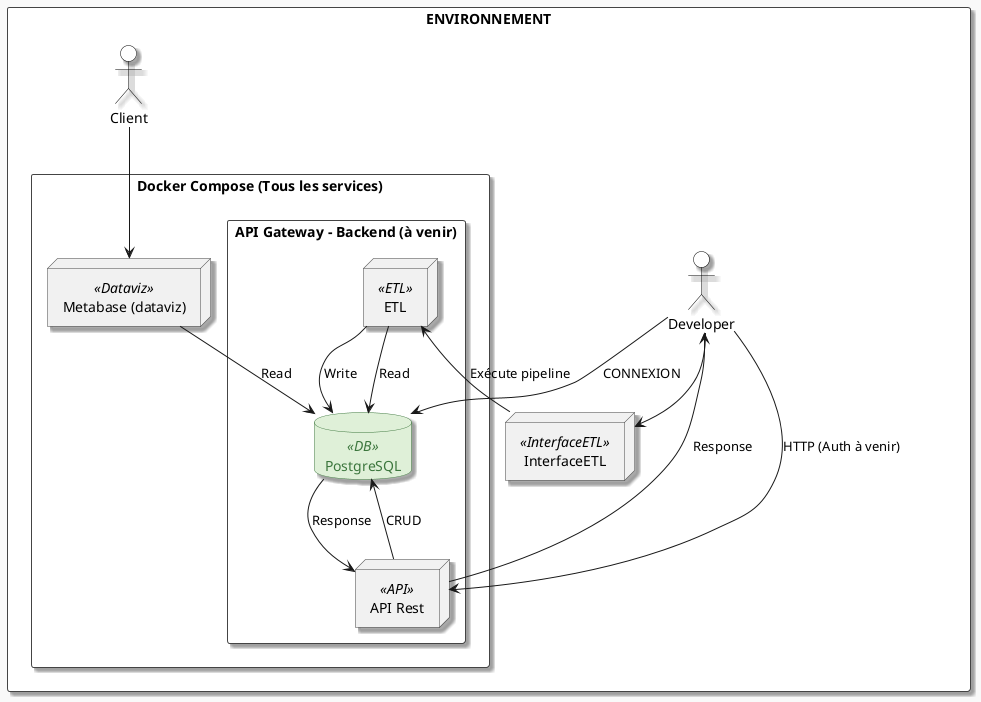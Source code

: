 @startuml
' Thème clair et lisible
skinparam backgroundColor #f9f9f9
skinparam defaultTextAlignment center
skinparam shadowing true

skinparam rectangle {
    BackgroundColor #ffffff
    BorderColor #444444
    FontColor #000000
}
skinparam node {
    BorderColor #444444
    FontColor #000000
}
skinparam database {
    BackgroundColor #dff0d8
    BorderColor #3c763d
    FontColor #3c763d
}
skinparam actor {
    BackgroundColor #ffffff
    BorderColor #000000
    FontColor #000000
}

rectangle "ENVIRONNEMENT" {

    actor Developer
    actor Client

    node InterfaceETL <<InterfaceETL>> {
    }

    rectangle "Docker Compose (Tous les services)" {

        rectangle "API Gateway - Backend (à venir)" {

            node "ETL" <<ETL>> {
            }
            skinparam component<<ETL>> {
                BackgroundColor #ffefd5
                BorderColor #ffa500
                FontColor #d35400
            }

            node "API Rest" <<API>> {
            }
            skinparam component<<API>> {
                BackgroundColor #e6f2ff
                BorderColor #3399ff
                FontColor #0066cc
            }

            database "PostgreSQL" <<DB>> {
            }

            "ETL" --> "PostgreSQL" : Write
            Developer --> "API Rest" : HTTP (Auth à venir)
            Developer --> "PostgreSQL" : CONNEXION
            "API Rest" --> "PostgreSQL" : CRUD
            "PostgreSQL" --> "API Rest" : Response
            "ETL" --> "PostgreSQL" : Read
            "API Rest" --> Developer : Response
        }

        node "Metabase (dataviz)" <<Dataviz>> {
        }
        skinparam component<<Dataviz>> {
            BackgroundColor #f3e5f5
            BorderColor #9c27b0
            FontColor #6a1b9a
        }

        "Metabase (dataviz)" --> "PostgreSQL" : Read
        Client --> "Metabase (dataviz)"
        Developer --> InterfaceETL
        InterfaceETL --> "ETL" : Exécute pipeline
    }
}
@enduml
